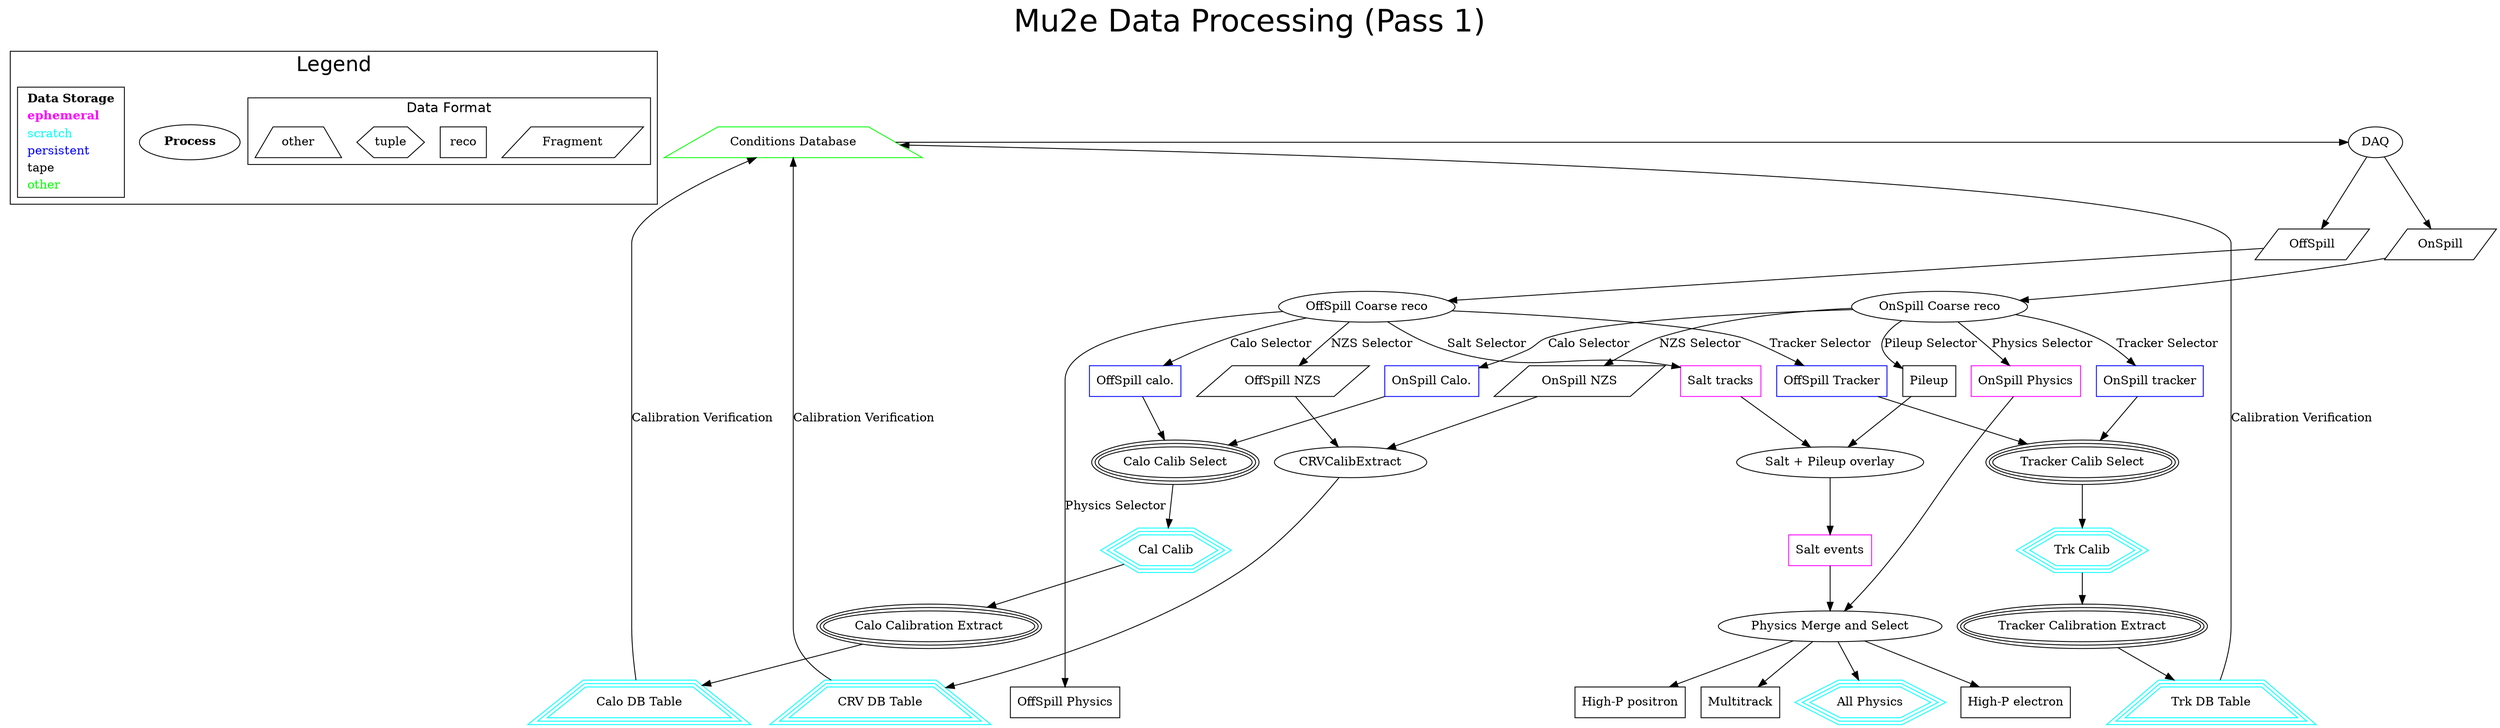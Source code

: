 digraph diagram {
  label = "Mu2e Data Processing (Pass 1)";
  fontname="Helvetica";
  fontsize="36";
  labelloc = t;
  subgraph clusterLegend {
    rankdir=TB;
    color="black";
    label="Legend";
    fontsize="24";

    process [shape=ellipse,color=black,
            label=<<table border="0" cellborder="0" cellspacing="1">
              <tr><td align="center"><b>Process</b></td></tr>
              </table>>];
    storage [shape=box,color=black,
            label=<<table border="0" cellborder="0" cellspacing="1">
              <tr><td align="center"><b>Data Storage</b></td></tr>
              <tr><td align="left"><b><font color="fuchsia">ephemeral</font></b></td></tr>
              <tr><td align="left"><font color="cyan">scratch</font></td></tr>
              <tr><td align="left"><font color="blue">persistent</font></td></tr>
              <tr><td align="left"><font color="black">tape</font></td></tr>
              <tr><td align="left"><font color="green">other</font></td></tr>
              </table>>];
    subgraph clustertype {
      label="Data Format";
      fontsize=16;
      raw [shape=parallelogram, label = "Fragment" ];
      reco [shape=box, lable = "Reco" ];
      tuple [shape=hexagon, lable = "Tuple" ];
      other [shape=trapezium, lable = "Other" ];
    }

  }

  DAQ [ label = "DAQ",
      shape= ellipse
  ];
  ConditionsDB [ label = "Conditions Database",
  shape = trapezium, color=green
  ];
  ConditionsDB -> DAQ [constraint=false];
  {rank=same ConditionsDB DAQ};

  // primary inputs, from DAQ
  OffSpillFragments
    [
    label = "OffSpill",
          shape = parallelogram
    ];
  OnSpillFragments
    [
    label = "OnSpill",
          shape = parallelogram
    ]
  DAQ->OffSpillFragments
  DAQ->OnSpillFragments
  // temporary on-disk samples
  //  - ephemeral collections, e.g. salt
  //  - accumulating collections, e.g. reconstructed signal-likes
  OnSpillPhysics
    [
    label = "OnSpill Physics",
          shape = box,
          color="fuchsia"
    ];
  OffSpillPhysics
    [
    label = "OffSpill Physics",
          shape = box,
          color="black"
    ];
  SaltTracks
    [
    label = "Salt tracks",
          shape = box,
          color="fuchsia"
    ];
  SaltEvents
    [
    label = "Salt events",
          shape = box,
          color="fuchsia"
    ];
  OffSpillTrackerCalib
    [
    label = "OffSpill Tracker",
          shape = box,
          color="blue"
    ];
  OffSpillCaloCalib
    [
    label = "OffSpill calo.",
          shape = box,
          color="blue"
    ];
  OnSpillTrackerCalib
    [
    label = "OnSpill tracker",
          shape = box,
          color="blue"
    ];
  OnSpillCaloCalib
    [
    label = "OnSpill Calo.",
          shape = box,
          color="blue"
    ];
  OnSpillNZS
    [
    label = "OnSpill NZS",
          shape=parallelogram,
    ];
  OffSpillNZS
    [
    label = "OffSpill NZS",
          shape=parallelogram,
    ];
  HighPNegative
    [
    label = "High-P electron",
          shape = box
    ];
  HighPPositive
    [
    label = "High-P positron",
          shape = box
    ];
  MultiTrack
    [
    label = "Multitrack",
          shape = box
    ];

  // TODO
  // monitoring /ation plots and database

  // tape-backed storage
  Pileup [
    label = "Pileup",
          shape = box
  ];
  TrkCalib [
    label = "Trk Calib",
          shape = hexagon,
          peripheries=3,
          color=cyan
  ];
  TrkDBTable [
    label = "Trk DB Table",
          shape = trapezium,
          peripheries=3,
          color=cyan
  ];

  CaloCalib [
    label = "Cal Calib",
          shape = hexagon,
          peripheries=3,
          color=cyan
  ];
  CaloDBTable [
    label = "Calo DB Table",
          shape = trapezium,
          peripheries=3,
          color=cyan
  ];
  CRVDBTable [
    label = "CRV DB Table",
          shape = trapezium,
          peripheries=3,
          color=cyan
  ];
 {rank=same TrkDBTable CaloDBTable CRVDBTable}
  AllPhysics [
    label = "All Physics"
      shape = box
      shape = hexagon,
            peripheries=3,
            color=cyan
  ];
  {rank=same OffSpillPhysics AllPhysics};

  // online high-level processing blocks
  OffSpillReco
    [
    label = "OffSpill Coarse reco"
      shape = oval
    ];
  OnSpillReco
    [
    label = "OnSpill Coarse reco"
      shape = oval
    ];

  // offline high-level processing blocks
  TrackerCalibSelect
    [
    label = "Tracker Calib Select",
          peripheries=3,
          shape = oval
    ];
  CaloCalibSelect
    [
    label = "Calo Calib Select",
          peripheries=3,
          shape = oval
    ];

  TrackerCalibExtract
    [
    label = "Tracker Calibration Extract",
          peripheries=3,
          shape = oval
    ];
  CaloCalibExtract
    [
    label = "Calo Calibration Extract",
          peripheries=3,
          shape = oval
    ];

  SaltOverlay
    [
    label = "Salt + Pileup overlay",
          shape = oval
    ];
  PhysicsMerging
    [
    label = "Physics Merge and Select",
          shape = oval
    ];

  // TODO
  //ation processors and preprocessors

  // dependencies
  OffSpillFragments -> OffSpillReco;
  OnSpillFragments  -> OnSpillReco;

  // ejc: no offSpill ``physics'' sample here?
  OffSpillReco -> OffSpillPhysics [label="Physics Selector"];
  OffSpillReco -> SaltTracks [label="Salt Selector" ];
  OffSpillReco -> OffSpillTrackerCalib [label="Tracker Selector"];
  OffSpillReco -> OffSpillCaloCalib [label="Calo Selector"];
  OffSpillReco -> OffSpillNZS [label="NZS Selector"];

  OnSpillReco -> OnSpillPhysics [label="Physics Selector"];
  OnSpillReco -> Pileup [label="Pileup Selector"];
  OnSpillReco -> OnSpillTrackerCalib [label="Tracker Selector"];
  OnSpillReco -> OnSpillCaloCalib [label="Calo Selector"];
  OnSpillReco -> OnSpillNZS [label="NZS Selector"];

  OffSpillTrackerCalib    -> TrackerCalibSelect;
  OnSpillTrackerCalib     -> TrackerCalibSelect;
  OffSpillCaloCalib       -> CaloCalibSelect;
  OnSpillCaloCalib        -> CaloCalibSelect;

  TrackerCalibSelect ->TrkCalib;
  TrkCalib -> TrackerCalibExtract;
  TrackerCalibExtract -> TrkDBTable
  TrkDBTable -> ConditionsDB [label="Calibration Verification"]

  CaloCalibSelect -> CaloCalib;
  CaloCalib -> CaloCalibExtract;
  CaloCalibExtract -> CaloDBTable
  CaloDBTable -> ConditionsDB [label="Calibration Verification"]

  OffSpillNZS -> CRVCalibExtract;
  OnSpillNZS -> CRVCalibExtract;
  CRVCalibExtract -> CRVDBTable
  CRVDBTable -> ConditionsDB [label="Calibration Verification"]

  SaltTracks        -> SaltOverlay;
  Pileup -> SaltOverlay;
  SaltOverlay       -> SaltEvents;


  OnSpillPhysics       -> PhysicsMerging;
  SaltEvents         -> PhysicsMerging;

  PhysicsMerging -> AllPhysics;
  PhysicsMerging -> HighPNegative;
  PhysicsMerging -> HighPPositive;
  PhysicsMerging -> MultiTrack;
}
